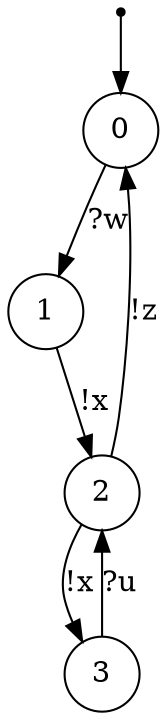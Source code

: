 digraph {
 node [shape=point] ENTRY
 node [shape=circle]
 ENTRY -> 0
0 -> 1 [label="?w"]
1 -> 2 [label="!x"]
2 -> 0 [label="!z"]
2 -> 3 [label="!x"]
3 -> 2 [label="?u"]
}